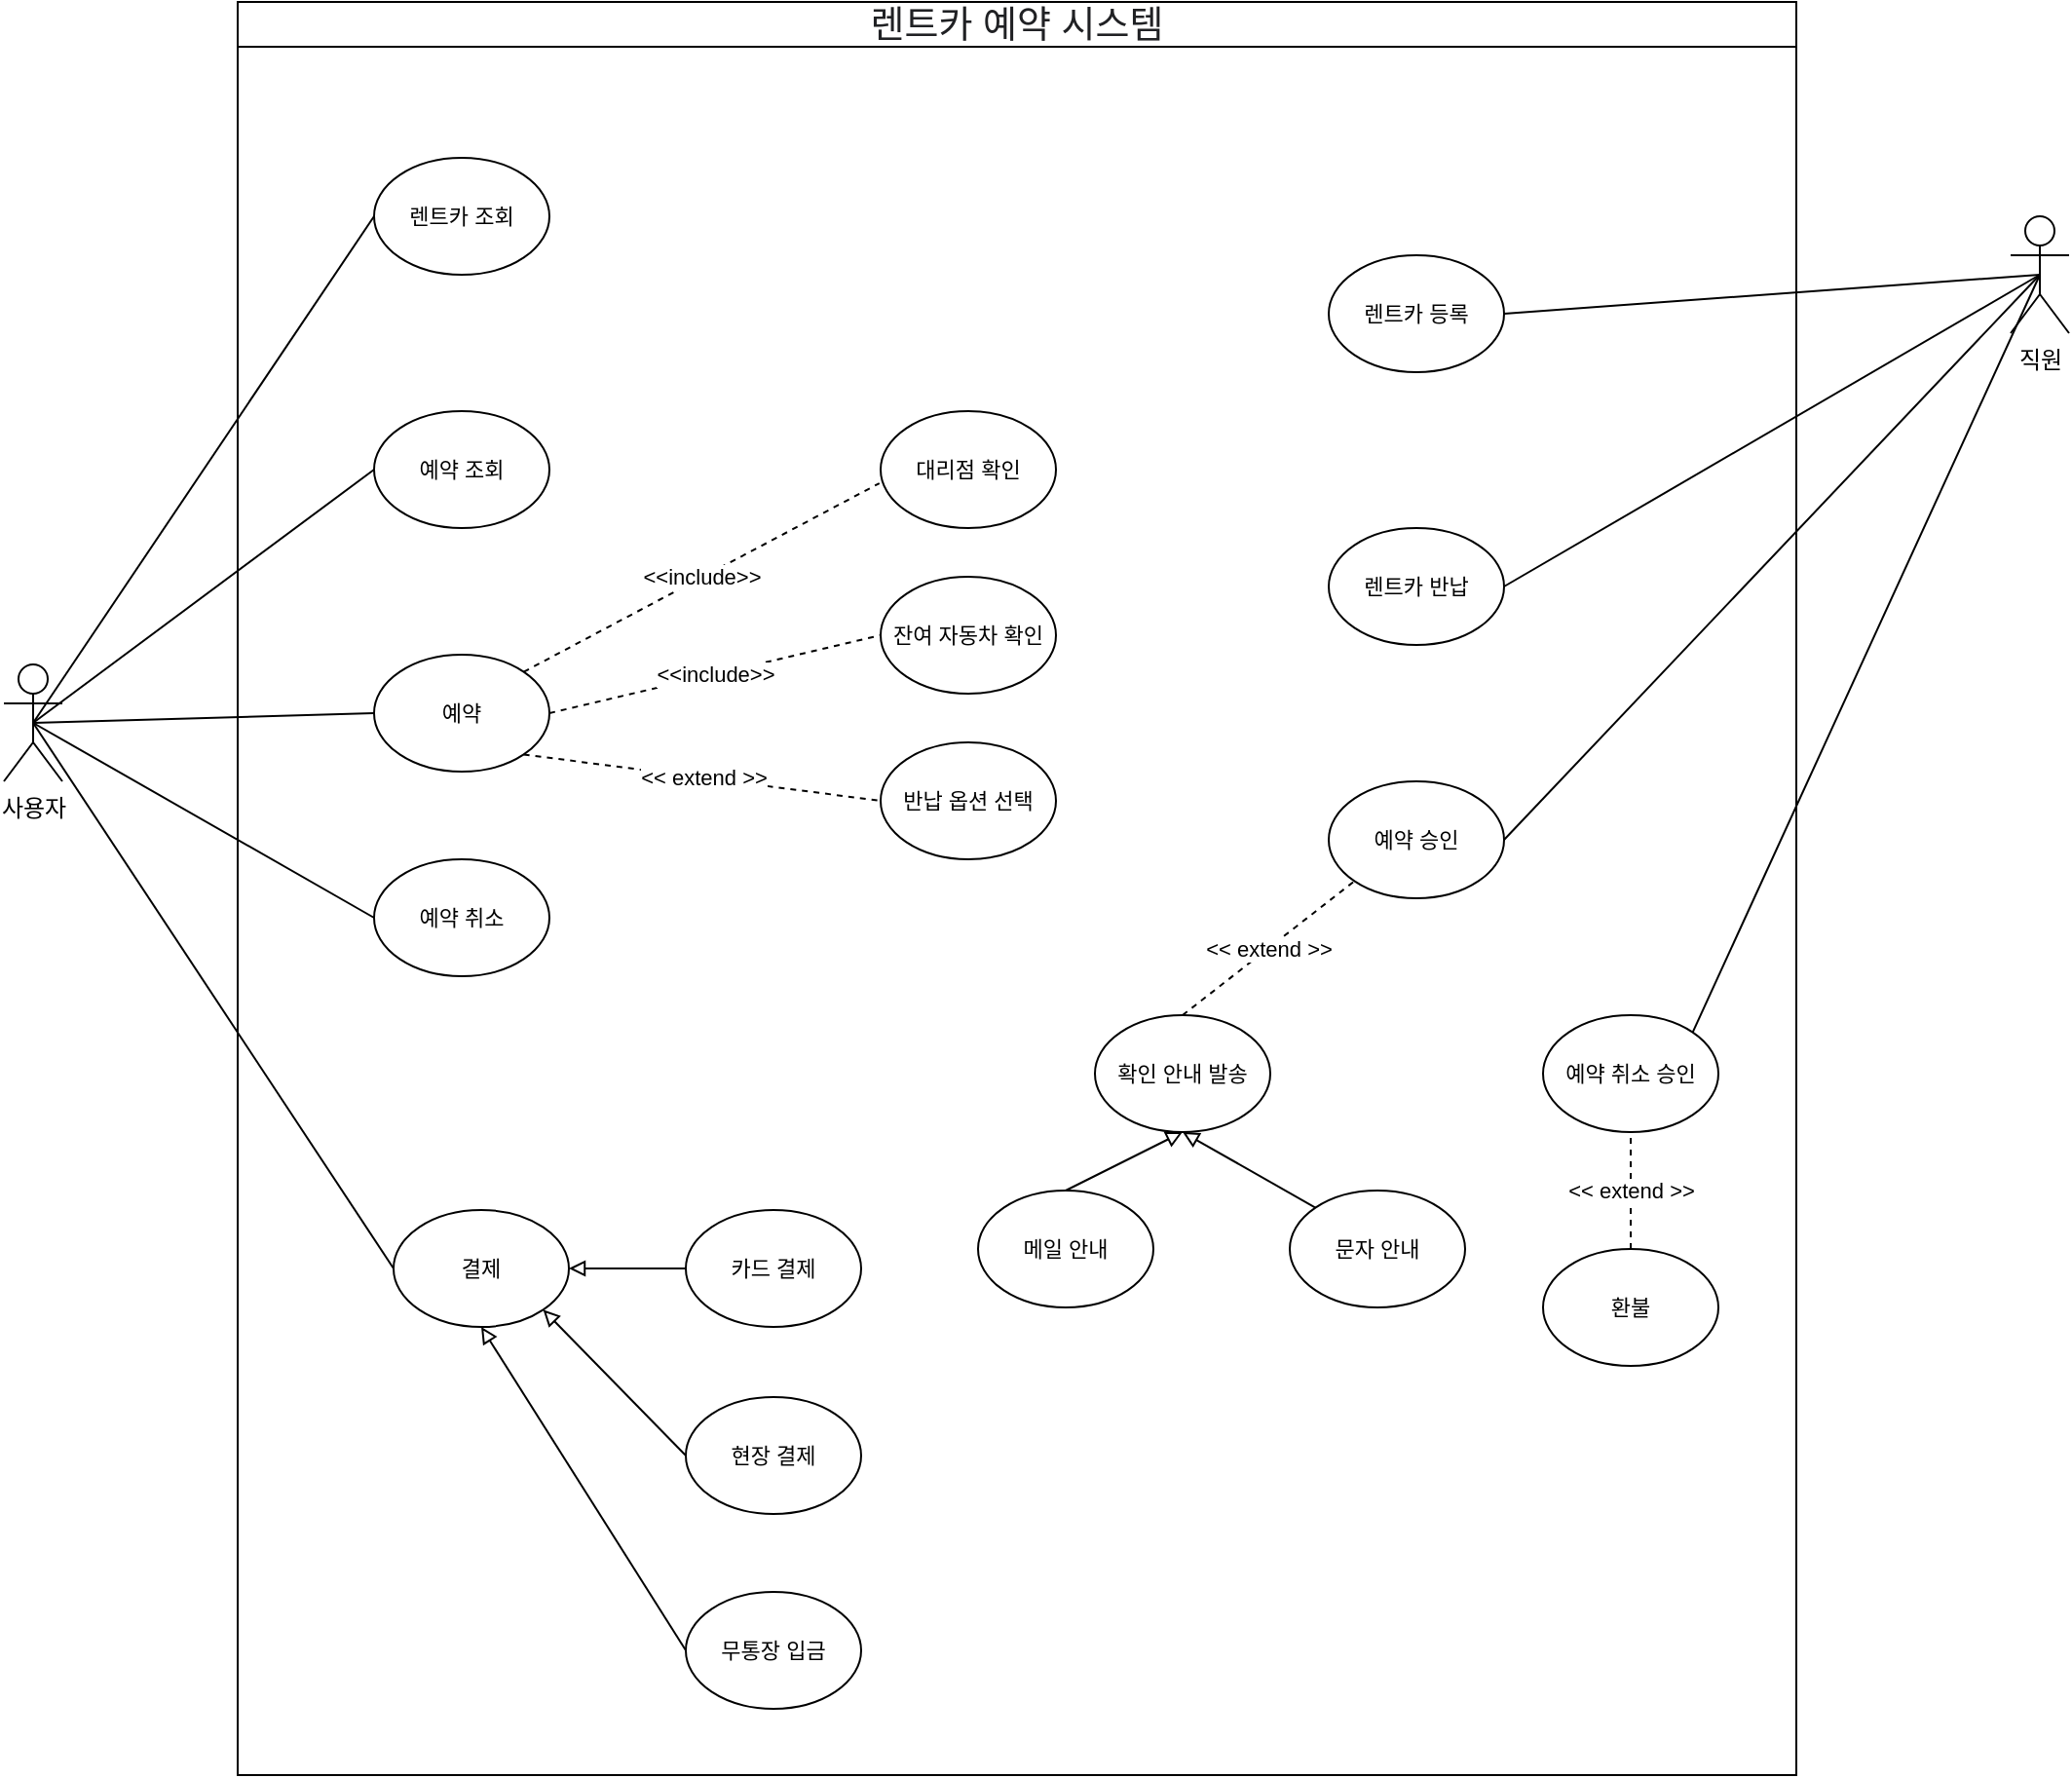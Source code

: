<mxfile version="20.8.13" type="github">
  <diagram name="페이지-1" id="EgMbWoOXQtOCqbpEeE3a">
    <mxGraphModel dx="2074" dy="1099" grid="1" gridSize="10" guides="1" tooltips="1" connect="1" arrows="1" fold="1" page="1" pageScale="1" pageWidth="827" pageHeight="1169" math="0" shadow="0">
      <root>
        <mxCell id="0" />
        <mxCell id="1" parent="0" />
        <mxCell id="OVaOWbbjy_eHYko-w_ma-2" value="&lt;font face=&quot;Apple SD Gothic Neo, arial, sans-serif&quot; color=&quot;#202124&quot;&gt;&lt;span style=&quot;font-size: 19px; font-weight: 400;&quot;&gt;렌트카 예약 시스템&lt;/span&gt;&lt;/font&gt;" style="swimlane;whiteSpace=wrap;html=1;align=center;" vertex="1" parent="1">
          <mxGeometry x="280" y="90" width="800" height="910" as="geometry" />
        </mxCell>
        <mxCell id="OVaOWbbjy_eHYko-w_ma-3" value="렌트카 반납" style="ellipse;whiteSpace=wrap;html=1;fontSize=11;" vertex="1" parent="OVaOWbbjy_eHYko-w_ma-2">
          <mxGeometry x="560" y="270" width="90" height="60" as="geometry" />
        </mxCell>
        <mxCell id="OVaOWbbjy_eHYko-w_ma-4" value="렌트카 조회" style="ellipse;whiteSpace=wrap;html=1;fontSize=11;" vertex="1" parent="OVaOWbbjy_eHYko-w_ma-2">
          <mxGeometry x="70" y="80" width="90" height="60" as="geometry" />
        </mxCell>
        <mxCell id="OVaOWbbjy_eHYko-w_ma-10" value="결제" style="ellipse;whiteSpace=wrap;html=1;fontSize=11;" vertex="1" parent="OVaOWbbjy_eHYko-w_ma-2">
          <mxGeometry x="80" y="620" width="90" height="60" as="geometry" />
        </mxCell>
        <mxCell id="OVaOWbbjy_eHYko-w_ma-12" value="잔여 자동차 확인" style="ellipse;whiteSpace=wrap;html=1;fontSize=11;" vertex="1" parent="OVaOWbbjy_eHYko-w_ma-2">
          <mxGeometry x="330" y="295" width="90" height="60" as="geometry" />
        </mxCell>
        <mxCell id="OVaOWbbjy_eHYko-w_ma-13" value="&amp;lt;&amp;lt;include&amp;gt;&amp;gt;" style="endArrow=none;html=1;rounded=0;fontSize=11;entryX=0;entryY=0.5;entryDx=0;entryDy=0;exitX=1;exitY=0.5;exitDx=0;exitDy=0;dashed=1;" edge="1" parent="OVaOWbbjy_eHYko-w_ma-2" source="OVaOWbbjy_eHYko-w_ma-15" target="OVaOWbbjy_eHYko-w_ma-12">
          <mxGeometry width="50" height="50" relative="1" as="geometry">
            <mxPoint x="180.84" y="338.86" as="sourcePoint" />
            <mxPoint x="290" y="298.82" as="targetPoint" />
          </mxGeometry>
        </mxCell>
        <mxCell id="OVaOWbbjy_eHYko-w_ma-15" value="예약" style="ellipse;whiteSpace=wrap;html=1;fontSize=11;" vertex="1" parent="OVaOWbbjy_eHYko-w_ma-2">
          <mxGeometry x="70" y="335" width="90" height="60" as="geometry" />
        </mxCell>
        <mxCell id="OVaOWbbjy_eHYko-w_ma-28" value="대리점 확인" style="ellipse;whiteSpace=wrap;html=1;fontSize=11;" vertex="1" parent="OVaOWbbjy_eHYko-w_ma-2">
          <mxGeometry x="330" y="210" width="90" height="60" as="geometry" />
        </mxCell>
        <mxCell id="OVaOWbbjy_eHYko-w_ma-30" value="&amp;lt;&amp;lt;include&amp;gt;&amp;gt;" style="endArrow=none;html=1;rounded=0;fontSize=11;entryX=-0.007;entryY=0.617;entryDx=0;entryDy=0;exitX=1;exitY=0;exitDx=0;exitDy=0;dashed=1;entryPerimeter=0;" edge="1" parent="OVaOWbbjy_eHYko-w_ma-2" source="OVaOWbbjy_eHYko-w_ma-15" target="OVaOWbbjy_eHYko-w_ma-28">
          <mxGeometry width="50" height="50" relative="1" as="geometry">
            <mxPoint x="180" y="435" as="sourcePoint" />
            <mxPoint x="314" y="435" as="targetPoint" />
          </mxGeometry>
        </mxCell>
        <mxCell id="OVaOWbbjy_eHYko-w_ma-35" style="edgeStyle=orthogonalEdgeStyle;rounded=0;orthogonalLoop=1;jettySize=auto;html=1;entryX=1;entryY=0.5;entryDx=0;entryDy=0;endArrow=block;endFill=0;" edge="1" parent="OVaOWbbjy_eHYko-w_ma-2" source="OVaOWbbjy_eHYko-w_ma-31" target="OVaOWbbjy_eHYko-w_ma-10">
          <mxGeometry relative="1" as="geometry" />
        </mxCell>
        <mxCell id="OVaOWbbjy_eHYko-w_ma-31" value="카드 결제" style="ellipse;whiteSpace=wrap;html=1;fontSize=11;" vertex="1" parent="OVaOWbbjy_eHYko-w_ma-2">
          <mxGeometry x="230" y="620" width="90" height="60" as="geometry" />
        </mxCell>
        <mxCell id="OVaOWbbjy_eHYko-w_ma-32" value="현장 결제" style="ellipse;whiteSpace=wrap;html=1;fontSize=11;" vertex="1" parent="OVaOWbbjy_eHYko-w_ma-2">
          <mxGeometry x="230" y="716" width="90" height="60" as="geometry" />
        </mxCell>
        <mxCell id="OVaOWbbjy_eHYko-w_ma-33" value="무통장 입금" style="ellipse;whiteSpace=wrap;html=1;fontSize=11;" vertex="1" parent="OVaOWbbjy_eHYko-w_ma-2">
          <mxGeometry x="230" y="816" width="90" height="60" as="geometry" />
        </mxCell>
        <mxCell id="OVaOWbbjy_eHYko-w_ma-37" value="" style="endArrow=none;html=1;rounded=0;fontSize=19;entryX=0;entryY=0.5;entryDx=0;entryDy=0;exitX=1;exitY=1;exitDx=0;exitDy=0;startArrow=block;startFill=0;" edge="1" parent="OVaOWbbjy_eHYko-w_ma-2" source="OVaOWbbjy_eHYko-w_ma-10" target="OVaOWbbjy_eHYko-w_ma-32">
          <mxGeometry width="50" height="50" relative="1" as="geometry">
            <mxPoint x="37.5" y="699" as="sourcePoint" />
            <mxPoint x="212.5" y="793" as="targetPoint" />
          </mxGeometry>
        </mxCell>
        <mxCell id="OVaOWbbjy_eHYko-w_ma-38" value="" style="endArrow=none;html=1;rounded=0;fontSize=19;entryX=0;entryY=0.5;entryDx=0;entryDy=0;exitX=0.5;exitY=1;exitDx=0;exitDy=0;startArrow=block;startFill=0;" edge="1" parent="OVaOWbbjy_eHYko-w_ma-2" source="OVaOWbbjy_eHYko-w_ma-10" target="OVaOWbbjy_eHYko-w_ma-33">
          <mxGeometry width="50" height="50" relative="1" as="geometry">
            <mxPoint x="166.82" y="681.213" as="sourcePoint" />
            <mxPoint x="240" y="756" as="targetPoint" />
          </mxGeometry>
        </mxCell>
        <mxCell id="OVaOWbbjy_eHYko-w_ma-39" value="예약 조회" style="ellipse;whiteSpace=wrap;html=1;fontSize=11;" vertex="1" parent="OVaOWbbjy_eHYko-w_ma-2">
          <mxGeometry x="70" y="210" width="90" height="60" as="geometry" />
        </mxCell>
        <mxCell id="OVaOWbbjy_eHYko-w_ma-42" value="반납 옵션 선택" style="ellipse;whiteSpace=wrap;html=1;fontSize=11;" vertex="1" parent="OVaOWbbjy_eHYko-w_ma-2">
          <mxGeometry x="330" y="380" width="90" height="60" as="geometry" />
        </mxCell>
        <mxCell id="OVaOWbbjy_eHYko-w_ma-43" value="&amp;lt;&amp;lt; extend &amp;gt;&amp;gt;" style="endArrow=none;html=1;rounded=0;fontSize=11;entryX=0;entryY=0.5;entryDx=0;entryDy=0;exitX=1;exitY=1;exitDx=0;exitDy=0;dashed=1;" edge="1" parent="OVaOWbbjy_eHYko-w_ma-2" source="OVaOWbbjy_eHYko-w_ma-15" target="OVaOWbbjy_eHYko-w_ma-42">
          <mxGeometry width="50" height="50" relative="1" as="geometry">
            <mxPoint x="170" y="375" as="sourcePoint" />
            <mxPoint x="330" y="370" as="targetPoint" />
          </mxGeometry>
        </mxCell>
        <mxCell id="OVaOWbbjy_eHYko-w_ma-45" value="예약 승인" style="ellipse;whiteSpace=wrap;html=1;fontSize=11;" vertex="1" parent="OVaOWbbjy_eHYko-w_ma-2">
          <mxGeometry x="560" y="400" width="90" height="60" as="geometry" />
        </mxCell>
        <mxCell id="OVaOWbbjy_eHYko-w_ma-47" value="확인 안내 발송" style="ellipse;whiteSpace=wrap;html=1;fontSize=11;" vertex="1" parent="OVaOWbbjy_eHYko-w_ma-2">
          <mxGeometry x="440" y="520" width="90" height="60" as="geometry" />
        </mxCell>
        <mxCell id="OVaOWbbjy_eHYko-w_ma-48" value="&amp;lt;&amp;lt; extend &amp;gt;&amp;gt;" style="endArrow=none;html=1;rounded=0;fontSize=11;entryX=0;entryY=1;entryDx=0;entryDy=0;exitX=0.5;exitY=0;exitDx=0;exitDy=0;dashed=1;" edge="1" parent="OVaOWbbjy_eHYko-w_ma-2" source="OVaOWbbjy_eHYko-w_ma-47" target="OVaOWbbjy_eHYko-w_ma-45">
          <mxGeometry width="50" height="50" relative="1" as="geometry">
            <mxPoint x="474.0" y="624.003" as="sourcePoint" />
            <mxPoint x="657.18" y="647.79" as="targetPoint" />
          </mxGeometry>
        </mxCell>
        <mxCell id="OVaOWbbjy_eHYko-w_ma-51" value="메일 안내" style="ellipse;whiteSpace=wrap;html=1;fontSize=11;" vertex="1" parent="OVaOWbbjy_eHYko-w_ma-2">
          <mxGeometry x="380.0" y="610" width="90" height="60" as="geometry" />
        </mxCell>
        <mxCell id="OVaOWbbjy_eHYko-w_ma-50" value="문자 안내" style="ellipse;whiteSpace=wrap;html=1;fontSize=11;" vertex="1" parent="OVaOWbbjy_eHYko-w_ma-2">
          <mxGeometry x="540.0" y="610" width="90" height="60" as="geometry" />
        </mxCell>
        <mxCell id="OVaOWbbjy_eHYko-w_ma-53" value="" style="endArrow=none;html=1;rounded=0;fontSize=19;entryX=0.5;entryY=0;entryDx=0;entryDy=0;exitX=0.5;exitY=1;exitDx=0;exitDy=0;startArrow=block;startFill=0;" edge="1" parent="OVaOWbbjy_eHYko-w_ma-2" source="OVaOWbbjy_eHYko-w_ma-47" target="OVaOWbbjy_eHYko-w_ma-51">
          <mxGeometry width="50" height="50" relative="1" as="geometry">
            <mxPoint x="820.0" y="691.213" as="sourcePoint" />
            <mxPoint x="380" y="640" as="targetPoint" />
          </mxGeometry>
        </mxCell>
        <mxCell id="OVaOWbbjy_eHYko-w_ma-54" value="" style="endArrow=none;html=1;rounded=0;fontSize=19;entryX=0;entryY=0;entryDx=0;entryDy=0;exitX=0.5;exitY=1;exitDx=0;exitDy=0;startArrow=block;startFill=0;" edge="1" parent="OVaOWbbjy_eHYko-w_ma-2" source="OVaOWbbjy_eHYko-w_ma-47" target="OVaOWbbjy_eHYko-w_ma-50">
          <mxGeometry width="50" height="50" relative="1" as="geometry">
            <mxPoint x="515" y="560" as="sourcePoint" />
            <mxPoint x="435" y="620" as="targetPoint" />
          </mxGeometry>
        </mxCell>
        <mxCell id="OVaOWbbjy_eHYko-w_ma-55" value="렌트카 등록" style="ellipse;whiteSpace=wrap;html=1;fontSize=11;" vertex="1" parent="OVaOWbbjy_eHYko-w_ma-2">
          <mxGeometry x="560" y="130" width="90" height="60" as="geometry" />
        </mxCell>
        <mxCell id="OVaOWbbjy_eHYko-w_ma-60" value="예약 취소" style="ellipse;whiteSpace=wrap;html=1;fontSize=11;" vertex="1" parent="OVaOWbbjy_eHYko-w_ma-2">
          <mxGeometry x="70" y="440" width="90" height="60" as="geometry" />
        </mxCell>
        <mxCell id="OVaOWbbjy_eHYko-w_ma-62" value="예약 취소 승인" style="ellipse;whiteSpace=wrap;html=1;fontSize=11;" vertex="1" parent="OVaOWbbjy_eHYko-w_ma-2">
          <mxGeometry x="670" y="520" width="90" height="60" as="geometry" />
        </mxCell>
        <mxCell id="OVaOWbbjy_eHYko-w_ma-64" value="환불" style="ellipse;whiteSpace=wrap;html=1;fontSize=11;" vertex="1" parent="OVaOWbbjy_eHYko-w_ma-2">
          <mxGeometry x="670" y="640" width="90" height="60" as="geometry" />
        </mxCell>
        <mxCell id="OVaOWbbjy_eHYko-w_ma-66" value="&amp;lt;&amp;lt; extend &amp;gt;&amp;gt;" style="endArrow=none;html=1;rounded=0;fontSize=11;entryX=0.5;entryY=1;entryDx=0;entryDy=0;exitX=0.5;exitY=0;exitDx=0;exitDy=0;dashed=1;" edge="1" parent="OVaOWbbjy_eHYko-w_ma-2" source="OVaOWbbjy_eHYko-w_ma-64" target="OVaOWbbjy_eHYko-w_ma-62">
          <mxGeometry width="50" height="50" relative="1" as="geometry">
            <mxPoint x="495" y="530" as="sourcePoint" />
            <mxPoint x="583.18" y="461.213" as="targetPoint" />
          </mxGeometry>
        </mxCell>
        <mxCell id="OVaOWbbjy_eHYko-w_ma-18" value="사용자" style="shape=umlActor;verticalLabelPosition=bottom;verticalAlign=top;html=1;outlineConnect=0;" vertex="1" parent="1">
          <mxGeometry x="160" y="430" width="30" height="60" as="geometry" />
        </mxCell>
        <mxCell id="OVaOWbbjy_eHYko-w_ma-19" value="" style="endArrow=none;html=1;rounded=0;fontSize=19;entryX=0;entryY=0.5;entryDx=0;entryDy=0;exitX=0.5;exitY=0.5;exitDx=0;exitDy=0;exitPerimeter=0;" edge="1" parent="1" source="OVaOWbbjy_eHYko-w_ma-18" target="OVaOWbbjy_eHYko-w_ma-10">
          <mxGeometry width="50" height="50" relative="1" as="geometry">
            <mxPoint x="205" y="350" as="sourcePoint" />
            <mxPoint x="370" y="410" as="targetPoint" />
          </mxGeometry>
        </mxCell>
        <mxCell id="OVaOWbbjy_eHYko-w_ma-20" value="" style="endArrow=none;html=1;rounded=0;fontSize=19;entryX=0;entryY=0.5;entryDx=0;entryDy=0;exitX=0.5;exitY=0.5;exitDx=0;exitDy=0;exitPerimeter=0;" edge="1" parent="1" source="OVaOWbbjy_eHYko-w_ma-18" target="OVaOWbbjy_eHYko-w_ma-15">
          <mxGeometry width="50" height="50" relative="1" as="geometry">
            <mxPoint x="205" y="350" as="sourcePoint" />
            <mxPoint x="370" y="504" as="targetPoint" />
          </mxGeometry>
        </mxCell>
        <mxCell id="OVaOWbbjy_eHYko-w_ma-27" value="직원" style="shape=umlActor;verticalLabelPosition=bottom;verticalAlign=top;html=1;outlineConnect=0;" vertex="1" parent="1">
          <mxGeometry x="1190" y="200" width="30" height="60" as="geometry" />
        </mxCell>
        <mxCell id="OVaOWbbjy_eHYko-w_ma-40" value="" style="endArrow=none;html=1;rounded=0;fontSize=19;entryX=0;entryY=0.5;entryDx=0;entryDy=0;exitX=0.5;exitY=0.5;exitDx=0;exitDy=0;exitPerimeter=0;" edge="1" parent="1" source="OVaOWbbjy_eHYko-w_ma-18" target="OVaOWbbjy_eHYko-w_ma-39">
          <mxGeometry width="50" height="50" relative="1" as="geometry">
            <mxPoint x="180" y="460" as="sourcePoint" />
            <mxPoint x="360" y="495" as="targetPoint" />
          </mxGeometry>
        </mxCell>
        <mxCell id="OVaOWbbjy_eHYko-w_ma-41" value="" style="endArrow=none;html=1;rounded=0;fontSize=19;entryX=0;entryY=0.5;entryDx=0;entryDy=0;exitX=0.5;exitY=0.5;exitDx=0;exitDy=0;exitPerimeter=0;" edge="1" parent="1" source="OVaOWbbjy_eHYko-w_ma-18" target="OVaOWbbjy_eHYko-w_ma-4">
          <mxGeometry width="50" height="50" relative="1" as="geometry">
            <mxPoint x="180" y="460" as="sourcePoint" />
            <mxPoint x="360" y="370" as="targetPoint" />
          </mxGeometry>
        </mxCell>
        <mxCell id="OVaOWbbjy_eHYko-w_ma-46" value="" style="endArrow=none;html=1;rounded=0;fontSize=19;entryX=0.5;entryY=0.5;entryDx=0;entryDy=0;entryPerimeter=0;exitX=1;exitY=0.5;exitDx=0;exitDy=0;" edge="1" parent="1" source="OVaOWbbjy_eHYko-w_ma-45" target="OVaOWbbjy_eHYko-w_ma-27">
          <mxGeometry width="50" height="50" relative="1" as="geometry">
            <mxPoint x="1040" y="210" as="sourcePoint" />
            <mxPoint x="1265" y="270" as="targetPoint" />
          </mxGeometry>
        </mxCell>
        <mxCell id="OVaOWbbjy_eHYko-w_ma-56" value="" style="endArrow=none;html=1;rounded=0;fontSize=19;exitX=1;exitY=0.5;exitDx=0;exitDy=0;entryX=0.5;entryY=0.5;entryDx=0;entryDy=0;entryPerimeter=0;" edge="1" parent="1" source="OVaOWbbjy_eHYko-w_ma-55" target="OVaOWbbjy_eHYko-w_ma-27">
          <mxGeometry width="50" height="50" relative="1" as="geometry">
            <mxPoint x="1040" y="595" as="sourcePoint" />
            <mxPoint x="1210" y="240" as="targetPoint" />
          </mxGeometry>
        </mxCell>
        <mxCell id="OVaOWbbjy_eHYko-w_ma-57" value="" style="endArrow=none;html=1;rounded=0;fontSize=19;exitX=1;exitY=0.5;exitDx=0;exitDy=0;entryX=0.5;entryY=0.5;entryDx=0;entryDy=0;entryPerimeter=0;" edge="1" parent="1" source="OVaOWbbjy_eHYko-w_ma-3" target="OVaOWbbjy_eHYko-w_ma-27">
          <mxGeometry width="50" height="50" relative="1" as="geometry">
            <mxPoint x="1020" y="270" as="sourcePoint" />
            <mxPoint x="1215" y="240" as="targetPoint" />
          </mxGeometry>
        </mxCell>
        <mxCell id="OVaOWbbjy_eHYko-w_ma-61" value="" style="endArrow=none;html=1;rounded=0;fontSize=19;entryX=0;entryY=0.5;entryDx=0;entryDy=0;exitX=0.5;exitY=0.5;exitDx=0;exitDy=0;exitPerimeter=0;" edge="1" parent="1" source="OVaOWbbjy_eHYko-w_ma-18" target="OVaOWbbjy_eHYko-w_ma-60">
          <mxGeometry width="50" height="50" relative="1" as="geometry">
            <mxPoint x="185" y="470" as="sourcePoint" />
            <mxPoint x="360" y="465" as="targetPoint" />
          </mxGeometry>
        </mxCell>
        <mxCell id="OVaOWbbjy_eHYko-w_ma-63" value="" style="endArrow=none;html=1;rounded=0;fontSize=19;entryX=0.5;entryY=0.5;entryDx=0;entryDy=0;entryPerimeter=0;exitX=1;exitY=0;exitDx=0;exitDy=0;" edge="1" parent="1" source="OVaOWbbjy_eHYko-w_ma-62" target="OVaOWbbjy_eHYko-w_ma-27">
          <mxGeometry width="50" height="50" relative="1" as="geometry">
            <mxPoint x="940" y="530" as="sourcePoint" />
            <mxPoint x="1215" y="240" as="targetPoint" />
          </mxGeometry>
        </mxCell>
      </root>
    </mxGraphModel>
  </diagram>
</mxfile>
